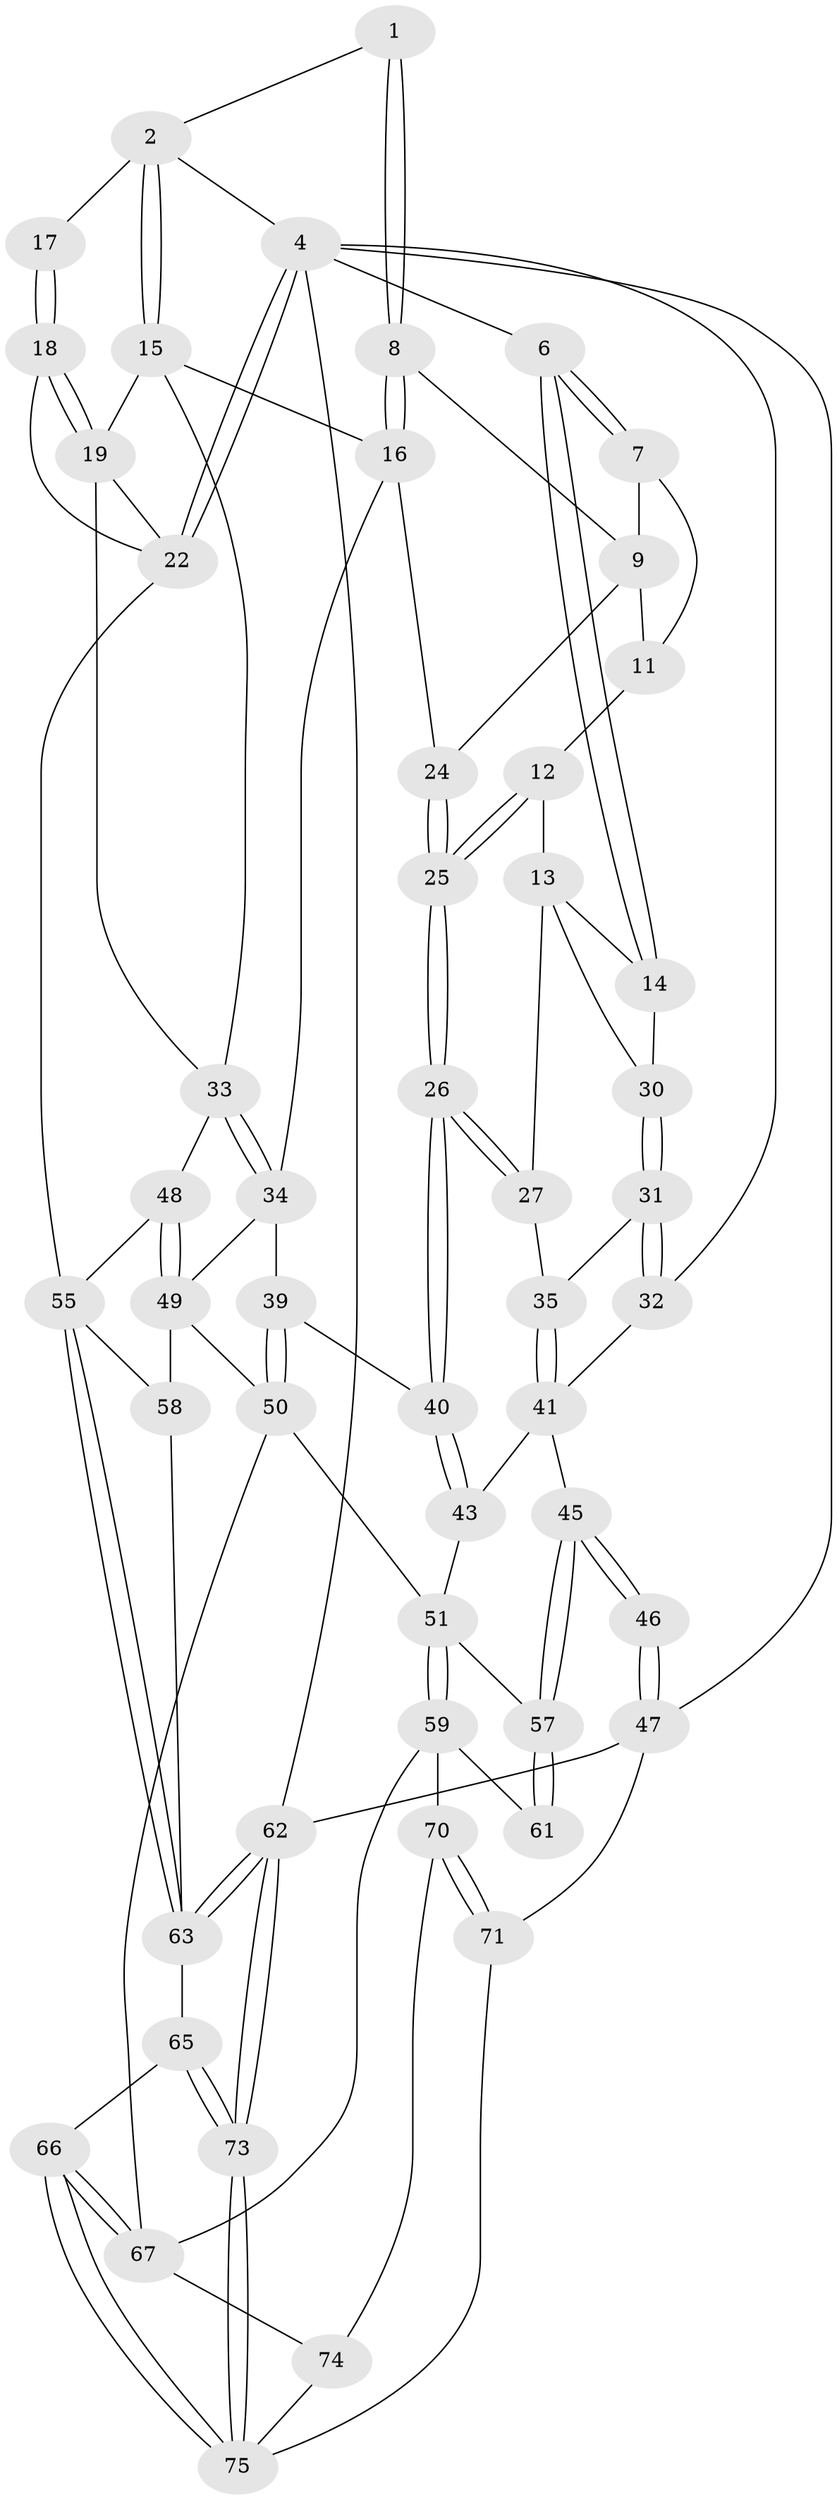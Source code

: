 // original degree distribution, {3: 0.039473684210526314, 4: 0.21052631578947367, 6: 0.21052631578947367, 5: 0.5394736842105263}
// Generated by graph-tools (version 1.1) at 2025/11/02/27/25 16:11:52]
// undirected, 53 vertices, 122 edges
graph export_dot {
graph [start="1"]
  node [color=gray90,style=filled];
  1 [pos="+0.45684790433466443+0"];
  2 [pos="+0.6864983046749854+0",super="+3"];
  4 [pos="+1+0",super="+5"];
  6 [pos="+0+0"];
  7 [pos="+0.29620191105445925+0",super="+10"];
  8 [pos="+0.437561663265538+0.06695201850564353"];
  9 [pos="+0.4034235709346625+0.09098206281292903",super="+23"];
  11 [pos="+0.3087549099602731+0.05016255036235834"];
  12 [pos="+0.2952661384392786+0.07332670885789291"];
  13 [pos="+0.2379340577460151+0.09241797224585949",super="+28"];
  14 [pos="+0.15820822012884697+0.06956476878668068"];
  15 [pos="+0.5779717390509556+0.06882515099682109",super="+20"];
  16 [pos="+0.5315395248856669+0.1089813659902421",super="+29"];
  17 [pos="+0.7149667994274047+0"];
  18 [pos="+0.8024983414098299+0.1610303188609289",super="+21"];
  19 [pos="+0.8016847696564776+0.16639125142572958",super="+37"];
  22 [pos="+1+0.06558802152919402",super="+36"];
  24 [pos="+0.38781057185009954+0.20250896671580867"];
  25 [pos="+0.3366097692500862+0.24215459380661958"];
  26 [pos="+0.33642034849423486+0.24241815307140416"];
  27 [pos="+0.29262879348843235+0.23398554646510408"];
  30 [pos="+0.1804844166980233+0.14881393200947365"];
  31 [pos="+0.11671560391660817+0.24362253799953024"];
  32 [pos="+0+0"];
  33 [pos="+0.6482615432663643+0.3501529537876701",super="+44"];
  34 [pos="+0.6456410911215815+0.35174144198590934",super="+38"];
  35 [pos="+0.14307988812002181+0.27645320161526604"];
  39 [pos="+0.41191778041560967+0.43554858902146326"];
  40 [pos="+0.38068060839551543+0.4308765448039401"];
  41 [pos="+0.13113879214794857+0.3748087373247795",super="+42"];
  43 [pos="+0.28000819002766053+0.4975894386014716"];
  45 [pos="+0+0.6796649635028005"];
  46 [pos="+0+0.6837606814302096",super="+69"];
  47 [pos="+0+1",super="+72"];
  48 [pos="+0.8344228581488315+0.5646522771521906"];
  49 [pos="+0.6586709767870783+0.5982272096845721",super="+53"];
  50 [pos="+0.4853541697141786+0.7225091555936926",super="+54"];
  51 [pos="+0.3626946692176204+0.7327138535674508",super="+52"];
  55 [pos="+1+0.4770180784054364",super="+56"];
  57 [pos="+0.2225497375339573+0.5426320137978763"];
  58 [pos="+0.8622327685571821+0.7087855340373929"];
  59 [pos="+0.33991819375077603+0.7595956929484665",super="+60"];
  61 [pos="+0.17877363282168626+0.8082118454705431"];
  62 [pos="+1+1"];
  63 [pos="+1+0.6780193382763987",super="+64"];
  65 [pos="+0.8727067894154575+0.8299192292398222"];
  66 [pos="+0.7402106070512219+0.8909350339045082"];
  67 [pos="+0.6093283727771565+0.7649789745915895",super="+68"];
  70 [pos="+0.2592575034064953+0.9234151972459455"];
  71 [pos="+0.17975596861778384+1"];
  73 [pos="+1+1"];
  74 [pos="+0.4612314346588073+0.9545457780971958"];
  75 [pos="+0.7292113210136195+1",super="+76"];
  1 -- 2;
  1 -- 8;
  1 -- 8;
  2 -- 15;
  2 -- 15;
  2 -- 17;
  2 -- 4;
  4 -- 22;
  4 -- 22;
  4 -- 62;
  4 -- 32;
  4 -- 6;
  4 -- 47;
  6 -- 7;
  6 -- 7;
  6 -- 14;
  6 -- 14;
  7 -- 9;
  7 -- 11;
  8 -- 9;
  8 -- 16;
  8 -- 16;
  9 -- 24;
  9 -- 11;
  11 -- 12;
  12 -- 13;
  12 -- 25;
  12 -- 25;
  13 -- 14;
  13 -- 27;
  13 -- 30;
  14 -- 30;
  15 -- 16;
  15 -- 33;
  15 -- 19;
  16 -- 24;
  16 -- 34;
  17 -- 18 [weight=2];
  17 -- 18;
  18 -- 19;
  18 -- 19;
  18 -- 22;
  19 -- 33;
  19 -- 22;
  22 -- 55;
  24 -- 25;
  24 -- 25;
  25 -- 26;
  25 -- 26;
  26 -- 27;
  26 -- 27;
  26 -- 40;
  26 -- 40;
  27 -- 35;
  30 -- 31;
  30 -- 31;
  31 -- 32;
  31 -- 32;
  31 -- 35;
  32 -- 41;
  33 -- 34;
  33 -- 34;
  33 -- 48;
  34 -- 49;
  34 -- 39;
  35 -- 41;
  35 -- 41;
  39 -- 40;
  39 -- 50;
  39 -- 50;
  40 -- 43;
  40 -- 43;
  41 -- 43;
  41 -- 45;
  43 -- 51;
  45 -- 46;
  45 -- 46;
  45 -- 57;
  45 -- 57;
  46 -- 47 [weight=2];
  46 -- 47;
  47 -- 62;
  47 -- 71;
  48 -- 49;
  48 -- 49;
  48 -- 55;
  49 -- 50;
  49 -- 58;
  50 -- 51;
  50 -- 67;
  51 -- 59;
  51 -- 59;
  51 -- 57;
  55 -- 63;
  55 -- 63;
  55 -- 58;
  57 -- 61;
  57 -- 61;
  58 -- 63;
  59 -- 61;
  59 -- 70;
  59 -- 67;
  62 -- 63;
  62 -- 63;
  62 -- 73;
  62 -- 73;
  63 -- 65;
  65 -- 66;
  65 -- 73;
  65 -- 73;
  66 -- 67;
  66 -- 67;
  66 -- 75;
  66 -- 75;
  67 -- 74;
  70 -- 71;
  70 -- 71;
  70 -- 74;
  71 -- 75;
  73 -- 75;
  73 -- 75;
  74 -- 75;
}
